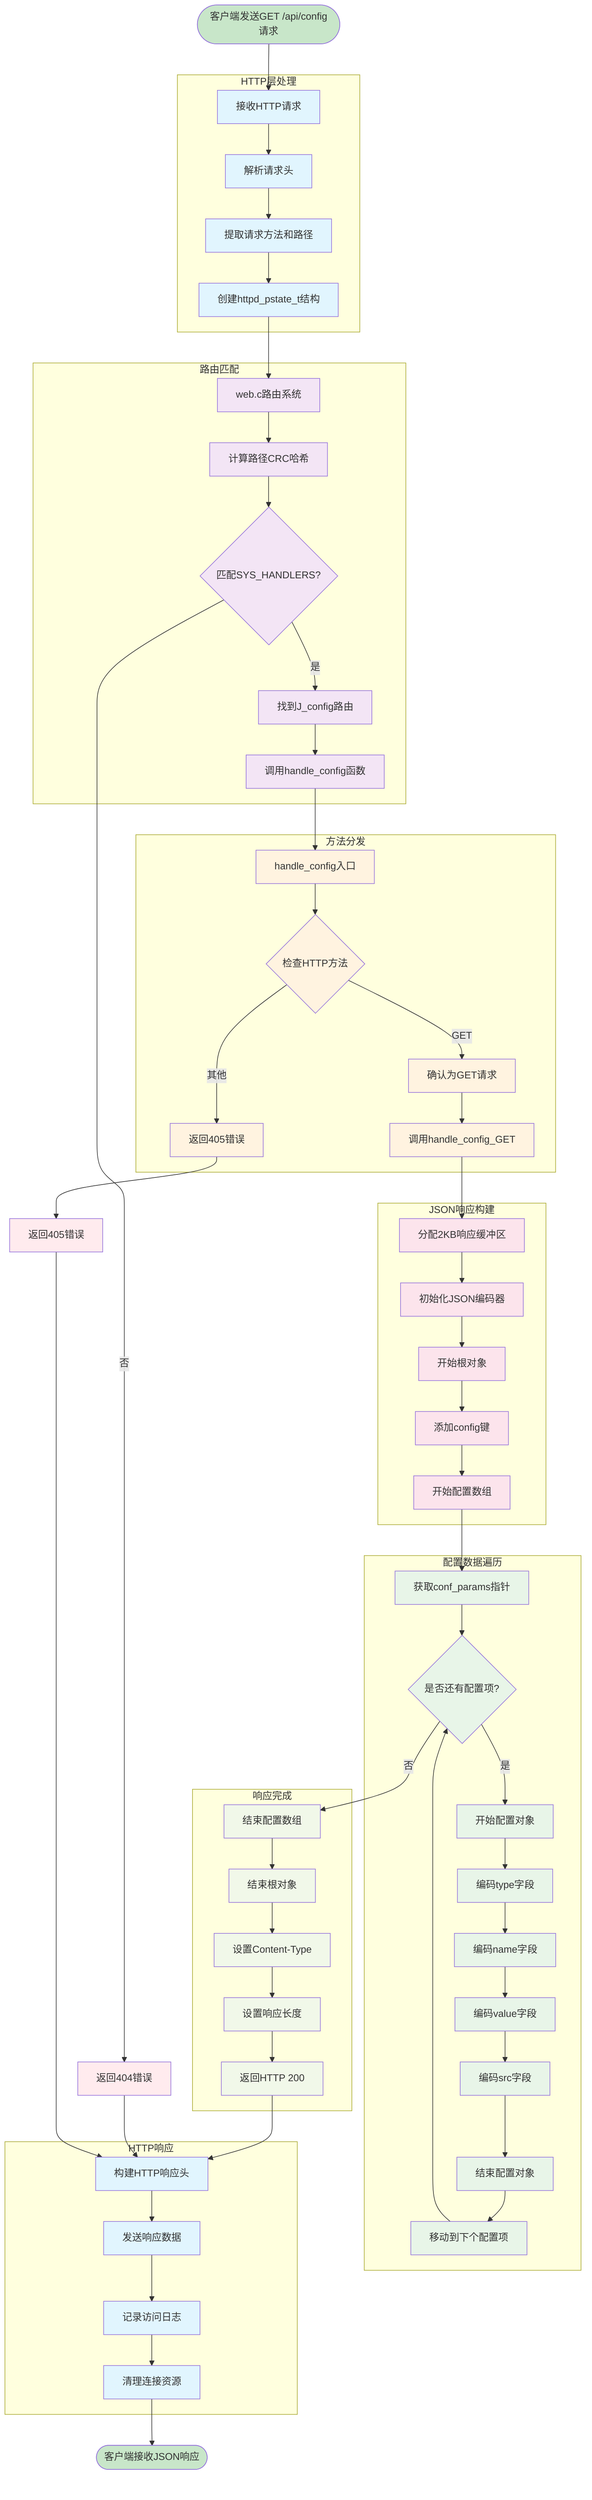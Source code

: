 flowchart TD
    Start([客户端发送GET /api/config请求])
    
    subgraph "HTTP层处理"
        A1[接收HTTP请求]
        A2[解析请求头]
        A3[提取请求方法和路径]
        A4[创建httpd_pstate_t结构]
    end
    
    subgraph "路由匹配"
        B1[web.c路由系统]
        B2[计算路径CRC哈希]
        B3{匹配SYS_HANDLERS?}
        B4[找到J_config路由]
        B5[调用handle_config函数]
    end
    
    subgraph "方法分发"
        C1[handle_config入口]
        C2{检查HTTP方法}
        C3[确认为GET请求]
        C4[调用handle_config_GET]
        C5[返回405错误]
    end
    
    subgraph "JSON响应构建"
        D1[分配2KB响应缓冲区]
        D2[初始化JSON编码器]
        D3[开始根对象]
        D4[添加config键]
        D5[开始配置数组]
    end
    
    subgraph "配置数据遍历"
        E1[获取conf_params指针]
        E2{是否还有配置项?}
        E3[开始配置对象]
        E4[编码type字段]
        E5[编码name字段]
        E6[编码value字段]
        E7[编码src字段]
        E8[结束配置对象]
        E9[移动到下个配置项]
    end
    
    subgraph "响应完成"
        F1[结束配置数组]
        F2[结束根对象]
        F3[设置Content-Type]
        F4[设置响应长度]
        F5[返回HTTP 200]
    end
    
    subgraph "HTTP响应"
        G1[构建HTTP响应头]
        G2[发送响应数据]
        G3[记录访问日志]
        G4[清理连接资源]
    end
    
    End([客户端接收JSON响应])
    
    %% 主流程连接
    Start --> A1
    A1 --> A2
    A2 --> A3
    A3 --> A4
    A4 --> B1
    
    B1 --> B2
    B2 --> B3
    B3 -->|是| B4
    B3 -->|否| Error1[返回404错误]
    B4 --> B5
    
    B5 --> C1
    C1 --> C2
    C2 -->|GET| C3
    C2 -->|其他| C5
    C3 --> C4
    C5 --> Error2[返回405错误]
    
    C4 --> D1
    D1 --> D2
    D2 --> D3
    D3 --> D4
    D4 --> D5
    
    D5 --> E1
    E1 --> E2
    E2 -->|是| E3
    E2 -->|否| F1
    E3 --> E4
    E4 --> E5
    E5 --> E6
    E6 --> E7
    E7 --> E8
    E8 --> E9
    E9 --> E2
    
    F1 --> F2
    F2 --> F3
    F3 --> F4
    F4 --> F5
    
    F5 --> G1
    G1 --> G2
    G2 --> G3
    G3 --> G4
    G4 --> End
    
    %% 错误处理路径
    Error1 --> G1
    Error2 --> G1
    
    %% 样式定义
    classDef startEnd fill:#c8e6c9
    classDef httpLayer fill:#e1f5fe
    classDef routeLayer fill:#f3e5f5
    classDef methodLayer fill:#fff3e0
    classDef jsonLayer fill:#fce4ec
    classDef configLayer fill:#e8f5e8
    classDef responseLayer fill:#f1f8e9
    classDef errorPath fill:#ffebee
    
    class Start,End startEnd
    class A1,A2,A3,A4 httpLayer
    class B1,B2,B3,B4,B5 routeLayer
    class C1,C2,C3,C4,C5 methodLayer
    class D1,D2,D3,D4,D5 jsonLayer
    class E1,E2,E3,E4,E5,E6,E7,E8,E9 configLayer
    class F1,F2,F3,F4,F5 responseLayer
    class G1,G2,G3,G4 httpLayer
    class Error1,Error2 errorPath